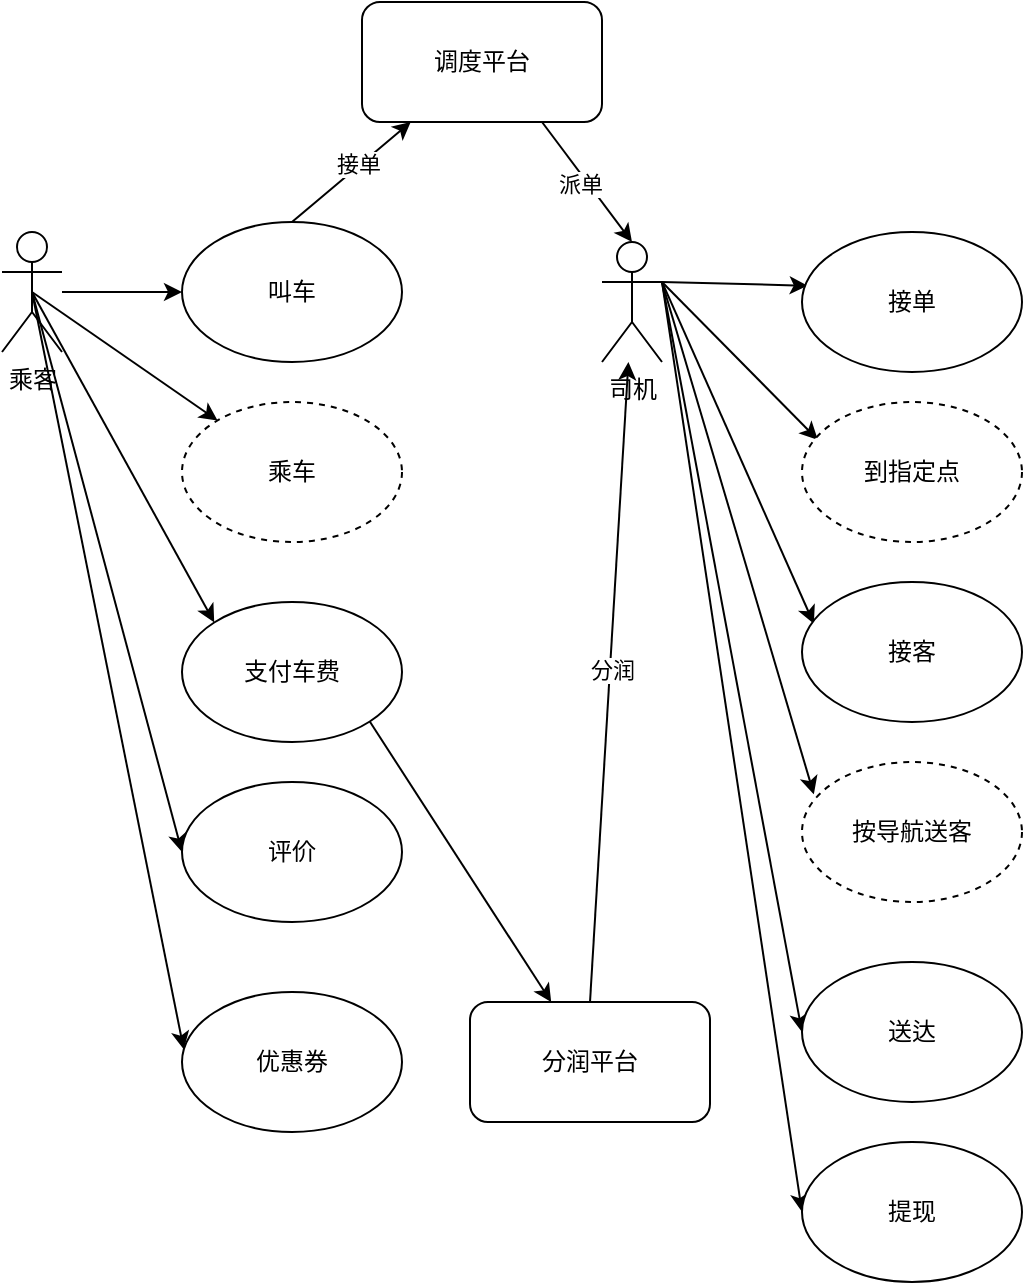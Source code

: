 <mxfile version="18.0.3" type="github">
  <diagram id="89UEF-vzWhVDpxl2wwml" name="用例">
    <mxGraphModel dx="910" dy="480" grid="1" gridSize="10" guides="1" tooltips="1" connect="1" arrows="1" fold="1" page="1" pageScale="1" pageWidth="827" pageHeight="1169" math="0" shadow="0">
      <root>
        <mxCell id="0" />
        <mxCell id="1" parent="0" />
        <mxCell id="a3vW5qYwN93ZaPEi1kLy-3" style="edgeStyle=orthogonalEdgeStyle;rounded=0;orthogonalLoop=1;jettySize=auto;html=1;entryX=0;entryY=0.5;entryDx=0;entryDy=0;" edge="1" parent="1" source="a3vW5qYwN93ZaPEi1kLy-1" target="a3vW5qYwN93ZaPEi1kLy-2">
          <mxGeometry relative="1" as="geometry" />
        </mxCell>
        <mxCell id="a3vW5qYwN93ZaPEi1kLy-6" style="rounded=0;orthogonalLoop=1;jettySize=auto;html=1;exitX=0.5;exitY=0.5;exitDx=0;exitDy=0;exitPerimeter=0;" edge="1" parent="1" source="a3vW5qYwN93ZaPEi1kLy-1" target="a3vW5qYwN93ZaPEi1kLy-4">
          <mxGeometry relative="1" as="geometry" />
        </mxCell>
        <mxCell id="a3vW5qYwN93ZaPEi1kLy-9" style="edgeStyle=none;rounded=0;orthogonalLoop=1;jettySize=auto;html=1;exitX=0.5;exitY=0.5;exitDx=0;exitDy=0;exitPerimeter=0;entryX=0;entryY=0;entryDx=0;entryDy=0;" edge="1" parent="1" source="a3vW5qYwN93ZaPEi1kLy-1" target="a3vW5qYwN93ZaPEi1kLy-7">
          <mxGeometry relative="1" as="geometry" />
        </mxCell>
        <mxCell id="a3vW5qYwN93ZaPEi1kLy-10" style="edgeStyle=none;rounded=0;orthogonalLoop=1;jettySize=auto;html=1;exitX=0.5;exitY=0.5;exitDx=0;exitDy=0;exitPerimeter=0;entryX=0;entryY=0.5;entryDx=0;entryDy=0;" edge="1" parent="1" source="a3vW5qYwN93ZaPEi1kLy-1" target="a3vW5qYwN93ZaPEi1kLy-8">
          <mxGeometry relative="1" as="geometry" />
        </mxCell>
        <mxCell id="a3vW5qYwN93ZaPEi1kLy-35" style="edgeStyle=none;rounded=0;orthogonalLoop=1;jettySize=auto;html=1;exitX=0.5;exitY=0.5;exitDx=0;exitDy=0;exitPerimeter=0;entryX=0.008;entryY=0.41;entryDx=0;entryDy=0;entryPerimeter=0;" edge="1" parent="1" source="a3vW5qYwN93ZaPEi1kLy-1" target="a3vW5qYwN93ZaPEi1kLy-34">
          <mxGeometry relative="1" as="geometry" />
        </mxCell>
        <mxCell id="a3vW5qYwN93ZaPEi1kLy-1" value="乘客" style="shape=umlActor;verticalLabelPosition=bottom;verticalAlign=top;html=1;outlineConnect=0;" vertex="1" parent="1">
          <mxGeometry x="120" y="135" width="30" height="60" as="geometry" />
        </mxCell>
        <mxCell id="a3vW5qYwN93ZaPEi1kLy-24" style="edgeStyle=none;rounded=0;orthogonalLoop=1;jettySize=auto;html=1;exitX=0.5;exitY=0;exitDx=0;exitDy=0;" edge="1" parent="1" source="a3vW5qYwN93ZaPEi1kLy-2" target="a3vW5qYwN93ZaPEi1kLy-23">
          <mxGeometry relative="1" as="geometry" />
        </mxCell>
        <mxCell id="a3vW5qYwN93ZaPEi1kLy-26" value="接单" style="edgeLabel;html=1;align=center;verticalAlign=middle;resizable=0;points=[];" vertex="1" connectable="0" parent="a3vW5qYwN93ZaPEi1kLy-24">
          <mxGeometry x="0.128" y="1" relative="1" as="geometry">
            <mxPoint as="offset" />
          </mxGeometry>
        </mxCell>
        <mxCell id="a3vW5qYwN93ZaPEi1kLy-2" value="叫车" style="ellipse;whiteSpace=wrap;html=1;" vertex="1" parent="1">
          <mxGeometry x="210" y="130" width="110" height="70" as="geometry" />
        </mxCell>
        <mxCell id="a3vW5qYwN93ZaPEi1kLy-4" value="乘车" style="ellipse;whiteSpace=wrap;html=1;dashed=1;" vertex="1" parent="1">
          <mxGeometry x="210" y="220" width="110" height="70" as="geometry" />
        </mxCell>
        <mxCell id="a3vW5qYwN93ZaPEi1kLy-29" style="edgeStyle=none;rounded=0;orthogonalLoop=1;jettySize=auto;html=1;exitX=1;exitY=1;exitDx=0;exitDy=0;" edge="1" parent="1" source="a3vW5qYwN93ZaPEi1kLy-7" target="a3vW5qYwN93ZaPEi1kLy-28">
          <mxGeometry relative="1" as="geometry" />
        </mxCell>
        <mxCell id="a3vW5qYwN93ZaPEi1kLy-7" value="支付车费" style="ellipse;whiteSpace=wrap;html=1;" vertex="1" parent="1">
          <mxGeometry x="210" y="320" width="110" height="70" as="geometry" />
        </mxCell>
        <mxCell id="a3vW5qYwN93ZaPEi1kLy-8" value="评价" style="ellipse;whiteSpace=wrap;html=1;" vertex="1" parent="1">
          <mxGeometry x="210" y="410" width="110" height="70" as="geometry" />
        </mxCell>
        <mxCell id="a3vW5qYwN93ZaPEi1kLy-14" style="edgeStyle=none;rounded=0;orthogonalLoop=1;jettySize=auto;html=1;exitX=1;exitY=0.333;exitDx=0;exitDy=0;exitPerimeter=0;entryX=0.026;entryY=0.384;entryDx=0;entryDy=0;entryPerimeter=0;" edge="1" parent="1" source="a3vW5qYwN93ZaPEi1kLy-11" target="a3vW5qYwN93ZaPEi1kLy-13">
          <mxGeometry relative="1" as="geometry" />
        </mxCell>
        <mxCell id="a3vW5qYwN93ZaPEi1kLy-16" style="edgeStyle=none;rounded=0;orthogonalLoop=1;jettySize=auto;html=1;exitX=1;exitY=0.333;exitDx=0;exitDy=0;exitPerimeter=0;entryX=0.072;entryY=0.27;entryDx=0;entryDy=0;entryPerimeter=0;" edge="1" parent="1" source="a3vW5qYwN93ZaPEi1kLy-11" target="a3vW5qYwN93ZaPEi1kLy-15">
          <mxGeometry relative="1" as="geometry" />
        </mxCell>
        <mxCell id="a3vW5qYwN93ZaPEi1kLy-18" style="edgeStyle=none;rounded=0;orthogonalLoop=1;jettySize=auto;html=1;exitX=1;exitY=0.333;exitDx=0;exitDy=0;exitPerimeter=0;entryX=0.054;entryY=0.299;entryDx=0;entryDy=0;entryPerimeter=0;" edge="1" parent="1" source="a3vW5qYwN93ZaPEi1kLy-11" target="a3vW5qYwN93ZaPEi1kLy-17">
          <mxGeometry relative="1" as="geometry" />
        </mxCell>
        <mxCell id="a3vW5qYwN93ZaPEi1kLy-21" style="edgeStyle=none;rounded=0;orthogonalLoop=1;jettySize=auto;html=1;exitX=1;exitY=0.333;exitDx=0;exitDy=0;exitPerimeter=0;entryX=0.054;entryY=0.231;entryDx=0;entryDy=0;entryPerimeter=0;" edge="1" parent="1" source="a3vW5qYwN93ZaPEi1kLy-11" target="a3vW5qYwN93ZaPEi1kLy-19">
          <mxGeometry relative="1" as="geometry" />
        </mxCell>
        <mxCell id="a3vW5qYwN93ZaPEi1kLy-22" style="edgeStyle=none;rounded=0;orthogonalLoop=1;jettySize=auto;html=1;exitX=1;exitY=0.333;exitDx=0;exitDy=0;exitPerimeter=0;entryX=0;entryY=0.5;entryDx=0;entryDy=0;" edge="1" parent="1" source="a3vW5qYwN93ZaPEi1kLy-11" target="a3vW5qYwN93ZaPEi1kLy-20">
          <mxGeometry relative="1" as="geometry" />
        </mxCell>
        <mxCell id="a3vW5qYwN93ZaPEi1kLy-33" style="edgeStyle=none;rounded=0;orthogonalLoop=1;jettySize=auto;html=1;exitX=1;exitY=0.333;exitDx=0;exitDy=0;exitPerimeter=0;entryX=0;entryY=0.5;entryDx=0;entryDy=0;" edge="1" parent="1" source="a3vW5qYwN93ZaPEi1kLy-11" target="a3vW5qYwN93ZaPEi1kLy-32">
          <mxGeometry relative="1" as="geometry" />
        </mxCell>
        <mxCell id="a3vW5qYwN93ZaPEi1kLy-11" value="司机" style="shape=umlActor;verticalLabelPosition=bottom;verticalAlign=top;html=1;outlineConnect=0;" vertex="1" parent="1">
          <mxGeometry x="420" y="140" width="30" height="60" as="geometry" />
        </mxCell>
        <mxCell id="a3vW5qYwN93ZaPEi1kLy-13" value="接单" style="ellipse;whiteSpace=wrap;html=1;" vertex="1" parent="1">
          <mxGeometry x="520" y="135" width="110" height="70" as="geometry" />
        </mxCell>
        <mxCell id="a3vW5qYwN93ZaPEi1kLy-15" value="到指定点" style="ellipse;whiteSpace=wrap;html=1;dashed=1;" vertex="1" parent="1">
          <mxGeometry x="520" y="220" width="110" height="70" as="geometry" />
        </mxCell>
        <mxCell id="a3vW5qYwN93ZaPEi1kLy-17" value="接客" style="ellipse;whiteSpace=wrap;html=1;" vertex="1" parent="1">
          <mxGeometry x="520" y="310" width="110" height="70" as="geometry" />
        </mxCell>
        <mxCell id="a3vW5qYwN93ZaPEi1kLy-19" value="按导航送客" style="ellipse;whiteSpace=wrap;html=1;dashed=1;" vertex="1" parent="1">
          <mxGeometry x="520" y="400" width="110" height="70" as="geometry" />
        </mxCell>
        <mxCell id="a3vW5qYwN93ZaPEi1kLy-20" value="送达" style="ellipse;whiteSpace=wrap;html=1;" vertex="1" parent="1">
          <mxGeometry x="520" y="500" width="110" height="70" as="geometry" />
        </mxCell>
        <mxCell id="a3vW5qYwN93ZaPEi1kLy-25" style="edgeStyle=none;rounded=0;orthogonalLoop=1;jettySize=auto;html=1;exitX=0.75;exitY=1;exitDx=0;exitDy=0;entryX=0.5;entryY=0;entryDx=0;entryDy=0;entryPerimeter=0;" edge="1" parent="1" source="a3vW5qYwN93ZaPEi1kLy-23" target="a3vW5qYwN93ZaPEi1kLy-11">
          <mxGeometry relative="1" as="geometry" />
        </mxCell>
        <mxCell id="a3vW5qYwN93ZaPEi1kLy-27" value="派单" style="edgeLabel;html=1;align=center;verticalAlign=middle;resizable=0;points=[];" vertex="1" connectable="0" parent="a3vW5qYwN93ZaPEi1kLy-25">
          <mxGeometry x="-0.045" y="-3" relative="1" as="geometry">
            <mxPoint as="offset" />
          </mxGeometry>
        </mxCell>
        <mxCell id="a3vW5qYwN93ZaPEi1kLy-23" value="调度平台" style="rounded=1;whiteSpace=wrap;html=1;" vertex="1" parent="1">
          <mxGeometry x="300" y="20" width="120" height="60" as="geometry" />
        </mxCell>
        <mxCell id="a3vW5qYwN93ZaPEi1kLy-30" style="edgeStyle=none;rounded=0;orthogonalLoop=1;jettySize=auto;html=1;exitX=0.5;exitY=0;exitDx=0;exitDy=0;" edge="1" parent="1" source="a3vW5qYwN93ZaPEi1kLy-28" target="a3vW5qYwN93ZaPEi1kLy-11">
          <mxGeometry relative="1" as="geometry" />
        </mxCell>
        <mxCell id="a3vW5qYwN93ZaPEi1kLy-31" value="分润" style="edgeLabel;html=1;align=center;verticalAlign=middle;resizable=0;points=[];" vertex="1" connectable="0" parent="a3vW5qYwN93ZaPEi1kLy-30">
          <mxGeometry x="0.04" y="-1" relative="1" as="geometry">
            <mxPoint as="offset" />
          </mxGeometry>
        </mxCell>
        <mxCell id="a3vW5qYwN93ZaPEi1kLy-28" value="分润平台" style="rounded=1;whiteSpace=wrap;html=1;" vertex="1" parent="1">
          <mxGeometry x="354" y="520" width="120" height="60" as="geometry" />
        </mxCell>
        <mxCell id="a3vW5qYwN93ZaPEi1kLy-32" value="提现" style="ellipse;whiteSpace=wrap;html=1;" vertex="1" parent="1">
          <mxGeometry x="520" y="590" width="110" height="70" as="geometry" />
        </mxCell>
        <mxCell id="a3vW5qYwN93ZaPEi1kLy-34" value="优惠券" style="ellipse;whiteSpace=wrap;html=1;" vertex="1" parent="1">
          <mxGeometry x="210" y="515" width="110" height="70" as="geometry" />
        </mxCell>
      </root>
    </mxGraphModel>
  </diagram>
</mxfile>
